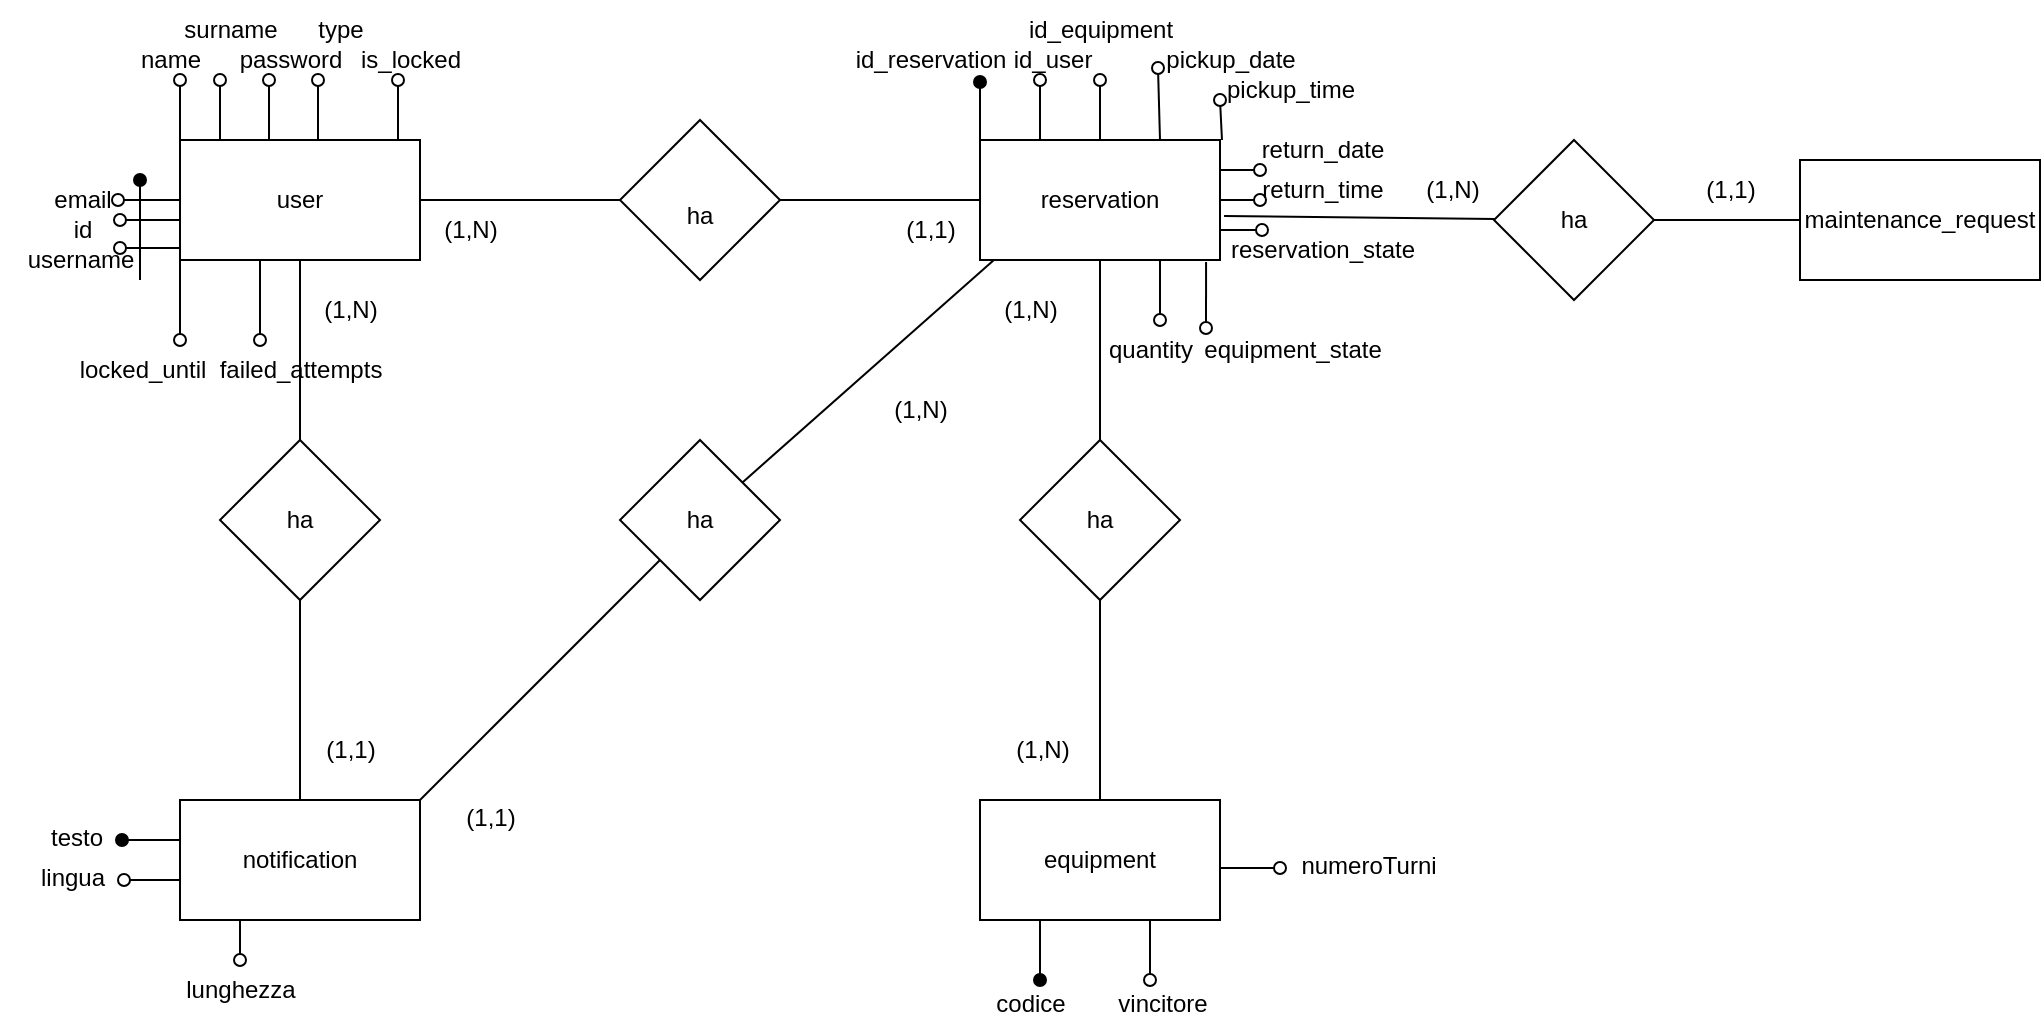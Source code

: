 <mxfile version="27.0.9">
  <diagram name="Pagina-1" id="TltjmZV0P0h195Ty2dmk">
    <mxGraphModel dx="703" dy="776" grid="1" gridSize="10" guides="1" tooltips="1" connect="1" arrows="1" fold="1" page="1" pageScale="1" pageWidth="827" pageHeight="1169" math="0" shadow="0">
      <root>
        <mxCell id="0" />
        <mxCell id="1" parent="0" />
        <mxCell id="WHjnKBYBbqA1mrNILhvw-1" value="user" style="rounded=0;whiteSpace=wrap;html=1;" parent="1" vertex="1">
          <mxGeometry x="90" y="100" width="120" height="60" as="geometry" />
        </mxCell>
        <mxCell id="WHjnKBYBbqA1mrNILhvw-2" value="&lt;div&gt;&lt;br&gt;&lt;/div&gt;&lt;div&gt;ha&lt;/div&gt;" style="rhombus;whiteSpace=wrap;html=1;" parent="1" vertex="1">
          <mxGeometry x="310" y="90" width="80" height="80" as="geometry" />
        </mxCell>
        <mxCell id="WHjnKBYBbqA1mrNILhvw-3" value="reservation" style="rounded=0;whiteSpace=wrap;html=1;" parent="1" vertex="1">
          <mxGeometry x="490" y="100" width="120" height="60" as="geometry" />
        </mxCell>
        <mxCell id="WHjnKBYBbqA1mrNILhvw-4" value="ha" style="rhombus;whiteSpace=wrap;html=1;" parent="1" vertex="1">
          <mxGeometry x="110" y="250" width="80" height="80" as="geometry" />
        </mxCell>
        <mxCell id="WHjnKBYBbqA1mrNILhvw-5" value="notification" style="rounded=0;whiteSpace=wrap;html=1;" parent="1" vertex="1">
          <mxGeometry x="90" y="430" width="120" height="60" as="geometry" />
        </mxCell>
        <mxCell id="WHjnKBYBbqA1mrNILhvw-7" value="ha" style="rhombus;whiteSpace=wrap;html=1;" parent="1" vertex="1">
          <mxGeometry x="510" y="250" width="80" height="80" as="geometry" />
        </mxCell>
        <mxCell id="WHjnKBYBbqA1mrNILhvw-9" value="equipment" style="rounded=0;whiteSpace=wrap;html=1;" parent="1" vertex="1">
          <mxGeometry x="490" y="430" width="120" height="60" as="geometry" />
        </mxCell>
        <mxCell id="WHjnKBYBbqA1mrNILhvw-10" value="" style="endArrow=none;html=1;rounded=0;exitX=1;exitY=0.5;exitDx=0;exitDy=0;" parent="1" source="WHjnKBYBbqA1mrNILhvw-1" target="WHjnKBYBbqA1mrNILhvw-2" edge="1">
          <mxGeometry width="50" height="50" relative="1" as="geometry">
            <mxPoint x="330" y="470" as="sourcePoint" />
            <mxPoint x="380" y="420" as="targetPoint" />
          </mxGeometry>
        </mxCell>
        <mxCell id="WHjnKBYBbqA1mrNILhvw-11" value="" style="endArrow=none;html=1;rounded=0;entryX=1;entryY=0.5;entryDx=0;entryDy=0;exitX=0;exitY=0.5;exitDx=0;exitDy=0;" parent="1" source="WHjnKBYBbqA1mrNILhvw-3" target="WHjnKBYBbqA1mrNILhvw-2" edge="1">
          <mxGeometry width="50" height="50" relative="1" as="geometry">
            <mxPoint x="330" y="470" as="sourcePoint" />
            <mxPoint x="380" y="420" as="targetPoint" />
          </mxGeometry>
        </mxCell>
        <mxCell id="WHjnKBYBbqA1mrNILhvw-13" value="" style="endArrow=none;html=1;rounded=0;entryX=0.5;entryY=1;entryDx=0;entryDy=0;exitX=0.5;exitY=0;exitDx=0;exitDy=0;" parent="1" source="WHjnKBYBbqA1mrNILhvw-7" target="WHjnKBYBbqA1mrNILhvw-3" edge="1">
          <mxGeometry width="50" height="50" relative="1" as="geometry">
            <mxPoint x="500" y="140" as="sourcePoint" />
            <mxPoint x="400" y="140" as="targetPoint" />
          </mxGeometry>
        </mxCell>
        <mxCell id="WHjnKBYBbqA1mrNILhvw-14" value="" style="endArrow=none;html=1;rounded=0;exitX=0.5;exitY=0;exitDx=0;exitDy=0;" parent="1" source="WHjnKBYBbqA1mrNILhvw-9" target="WHjnKBYBbqA1mrNILhvw-7" edge="1">
          <mxGeometry width="50" height="50" relative="1" as="geometry">
            <mxPoint x="510" y="150" as="sourcePoint" />
            <mxPoint x="410" y="150" as="targetPoint" />
          </mxGeometry>
        </mxCell>
        <mxCell id="WHjnKBYBbqA1mrNILhvw-17" value="" style="endArrow=none;html=1;rounded=0;exitX=0.5;exitY=0;exitDx=0;exitDy=0;" parent="1" source="WHjnKBYBbqA1mrNILhvw-5" target="WHjnKBYBbqA1mrNILhvw-4" edge="1">
          <mxGeometry width="50" height="50" relative="1" as="geometry">
            <mxPoint x="540" y="180" as="sourcePoint" />
            <mxPoint x="440" y="180" as="targetPoint" />
          </mxGeometry>
        </mxCell>
        <mxCell id="WHjnKBYBbqA1mrNILhvw-18" value="" style="endArrow=none;html=1;rounded=0;entryX=0.5;entryY=0;entryDx=0;entryDy=0;exitX=0.5;exitY=1;exitDx=0;exitDy=0;" parent="1" source="WHjnKBYBbqA1mrNILhvw-1" target="WHjnKBYBbqA1mrNILhvw-4" edge="1">
          <mxGeometry width="50" height="50" relative="1" as="geometry">
            <mxPoint x="550" y="190" as="sourcePoint" />
            <mxPoint x="450" y="190" as="targetPoint" />
          </mxGeometry>
        </mxCell>
        <mxCell id="WHjnKBYBbqA1mrNILhvw-19" value="name" style="text;html=1;align=center;verticalAlign=middle;resizable=0;points=[];autosize=1;strokeColor=none;fillColor=none;" parent="1" vertex="1">
          <mxGeometry x="60" y="45" width="50" height="30" as="geometry" />
        </mxCell>
        <mxCell id="WHjnKBYBbqA1mrNILhvw-20" value="password" style="text;html=1;align=center;verticalAlign=middle;resizable=0;points=[];autosize=1;strokeColor=none;fillColor=none;" parent="1" vertex="1">
          <mxGeometry x="110" y="45" width="70" height="30" as="geometry" />
        </mxCell>
        <mxCell id="WHjnKBYBbqA1mrNILhvw-21" value="type" style="text;html=1;align=center;verticalAlign=middle;resizable=0;points=[];autosize=1;strokeColor=none;fillColor=none;" parent="1" vertex="1">
          <mxGeometry x="145" y="30" width="50" height="30" as="geometry" />
        </mxCell>
        <mxCell id="WHjnKBYBbqA1mrNILhvw-22" value="email" style="text;html=1;align=center;verticalAlign=middle;resizable=0;points=[];autosize=1;strokeColor=none;fillColor=none;" parent="1" vertex="1">
          <mxGeometry x="16" y="115" width="50" height="30" as="geometry" />
        </mxCell>
        <mxCell id="WHjnKBYBbqA1mrNILhvw-23" value="id" style="text;html=1;align=center;verticalAlign=middle;resizable=0;points=[];autosize=1;strokeColor=none;fillColor=none;" parent="1" vertex="1">
          <mxGeometry x="26" y="130" width="30" height="30" as="geometry" />
        </mxCell>
        <mxCell id="WHjnKBYBbqA1mrNILhvw-24" value="surname" style="text;html=1;align=center;verticalAlign=middle;resizable=0;points=[];autosize=1;strokeColor=none;fillColor=none;" parent="1" vertex="1">
          <mxGeometry x="80" y="30" width="70" height="30" as="geometry" />
        </mxCell>
        <mxCell id="WHjnKBYBbqA1mrNILhvw-25" value="testo" style="text;html=1;align=center;verticalAlign=middle;resizable=0;points=[];autosize=1;strokeColor=none;fillColor=none;" parent="1" vertex="1">
          <mxGeometry x="13" y="434" width="50" height="30" as="geometry" />
        </mxCell>
        <mxCell id="WHjnKBYBbqA1mrNILhvw-27" value="lingua" style="text;html=1;align=center;verticalAlign=middle;resizable=0;points=[];autosize=1;strokeColor=none;fillColor=none;" parent="1" vertex="1">
          <mxGeometry x="6" y="454" width="60" height="30" as="geometry" />
        </mxCell>
        <mxCell id="WHjnKBYBbqA1mrNILhvw-28" value="lunghezza" style="text;html=1;align=center;verticalAlign=middle;resizable=0;points=[];autosize=1;strokeColor=none;fillColor=none;" parent="1" vertex="1">
          <mxGeometry x="80" y="510" width="80" height="30" as="geometry" />
        </mxCell>
        <mxCell id="WHjnKBYBbqA1mrNILhvw-29" value="codice" style="text;html=1;align=center;verticalAlign=middle;resizable=0;points=[];autosize=1;strokeColor=none;fillColor=none;" parent="1" vertex="1">
          <mxGeometry x="485" y="517" width="60" height="30" as="geometry" />
        </mxCell>
        <mxCell id="WHjnKBYBbqA1mrNILhvw-30" value="vincitore" style="text;html=1;align=center;verticalAlign=middle;resizable=0;points=[];autosize=1;strokeColor=none;fillColor=none;" parent="1" vertex="1">
          <mxGeometry x="546" y="517" width="70" height="30" as="geometry" />
        </mxCell>
        <mxCell id="WHjnKBYBbqA1mrNILhvw-31" value="numeroTurni" style="text;html=1;align=center;verticalAlign=middle;resizable=0;points=[];autosize=1;strokeColor=none;fillColor=none;" parent="1" vertex="1">
          <mxGeometry x="639" y="448" width="90" height="30" as="geometry" />
        </mxCell>
        <mxCell id="WHjnKBYBbqA1mrNILhvw-34" value="id_user" style="text;html=1;align=center;verticalAlign=middle;resizable=0;points=[];autosize=1;strokeColor=none;fillColor=none;" parent="1" vertex="1">
          <mxGeometry x="496" y="45" width="60" height="30" as="geometry" />
        </mxCell>
        <mxCell id="WHjnKBYBbqA1mrNILhvw-35" value="id_reservation" style="text;html=1;align=center;verticalAlign=middle;resizable=0;points=[];autosize=1;strokeColor=none;fillColor=none;" parent="1" vertex="1">
          <mxGeometry x="415" y="45" width="100" height="30" as="geometry" />
        </mxCell>
        <mxCell id="WHjnKBYBbqA1mrNILhvw-38" value="(1,N)" style="text;html=1;align=center;verticalAlign=middle;resizable=0;points=[];autosize=1;strokeColor=none;fillColor=none;" parent="1" vertex="1">
          <mxGeometry x="210" y="130" width="50" height="30" as="geometry" />
        </mxCell>
        <mxCell id="WHjnKBYBbqA1mrNILhvw-42" value="" style="endArrow=none;html=1;rounded=0;startArrow=oval;startFill=0;entryX=0.25;entryY=0;entryDx=0;entryDy=0;" parent="1" edge="1">
          <mxGeometry width="50" height="50" relative="1" as="geometry">
            <mxPoint x="110" y="70" as="sourcePoint" />
            <mxPoint x="110" y="100" as="targetPoint" />
          </mxGeometry>
        </mxCell>
        <mxCell id="WHjnKBYBbqA1mrNILhvw-44" value="" style="endArrow=none;html=1;rounded=0;startArrow=oval;startFill=0;" parent="1" edge="1">
          <mxGeometry width="50" height="50" relative="1" as="geometry">
            <mxPoint x="134.5" y="70" as="sourcePoint" />
            <mxPoint x="134.5" y="100" as="targetPoint" />
          </mxGeometry>
        </mxCell>
        <mxCell id="WHjnKBYBbqA1mrNILhvw-45" value="" style="endArrow=none;html=1;rounded=0;startArrow=oval;startFill=0;entryX=0.25;entryY=0;entryDx=0;entryDy=0;" parent="1" edge="1">
          <mxGeometry width="50" height="50" relative="1" as="geometry">
            <mxPoint x="159" y="70" as="sourcePoint" />
            <mxPoint x="159" y="100" as="targetPoint" />
          </mxGeometry>
        </mxCell>
        <mxCell id="WHjnKBYBbqA1mrNILhvw-47" value="" style="endArrow=none;html=1;rounded=0;startArrow=oval;startFill=0;entryX=0.25;entryY=0;entryDx=0;entryDy=0;" parent="1" edge="1">
          <mxGeometry width="50" height="50" relative="1" as="geometry">
            <mxPoint x="90" y="70" as="sourcePoint" />
            <mxPoint x="90" y="100" as="targetPoint" />
          </mxGeometry>
        </mxCell>
        <mxCell id="WHjnKBYBbqA1mrNILhvw-48" value="" style="endArrow=none;html=1;rounded=0;startArrow=oval;startFill=0;entryX=0;entryY=0.5;entryDx=0;entryDy=0;" parent="1" target="WHjnKBYBbqA1mrNILhvw-1" edge="1">
          <mxGeometry width="50" height="50" relative="1" as="geometry">
            <mxPoint x="59" y="130" as="sourcePoint" />
            <mxPoint x="160" y="140" as="targetPoint" />
          </mxGeometry>
        </mxCell>
        <mxCell id="WHjnKBYBbqA1mrNILhvw-50" value="" style="endArrow=none;html=1;rounded=0;startArrow=oval;startFill=1;" parent="1" edge="1">
          <mxGeometry width="50" height="50" relative="1" as="geometry">
            <mxPoint x="61" y="450" as="sourcePoint" />
            <mxPoint x="90" y="450" as="targetPoint" />
          </mxGeometry>
        </mxCell>
        <mxCell id="WHjnKBYBbqA1mrNILhvw-51" value="" style="endArrow=none;html=1;rounded=0;startArrow=oval;startFill=0;" parent="1" edge="1">
          <mxGeometry width="50" height="50" relative="1" as="geometry">
            <mxPoint x="62" y="470" as="sourcePoint" />
            <mxPoint x="90" y="470" as="targetPoint" />
          </mxGeometry>
        </mxCell>
        <mxCell id="WHjnKBYBbqA1mrNILhvw-53" value="" style="endArrow=none;html=1;rounded=0;startArrow=oval;startFill=0;entryX=0.25;entryY=1;entryDx=0;entryDy=0;" parent="1" target="WHjnKBYBbqA1mrNILhvw-5" edge="1">
          <mxGeometry width="50" height="50" relative="1" as="geometry">
            <mxPoint x="120" y="510" as="sourcePoint" />
            <mxPoint x="100" y="460" as="targetPoint" />
          </mxGeometry>
        </mxCell>
        <mxCell id="WHjnKBYBbqA1mrNILhvw-54" value="" style="endArrow=none;html=1;rounded=0;startArrow=oval;startFill=1;entryX=0.113;entryY=1;entryDx=0;entryDy=0;entryPerimeter=0;" parent="1" edge="1">
          <mxGeometry width="50" height="50" relative="1" as="geometry">
            <mxPoint x="520" y="520" as="sourcePoint" />
            <mxPoint x="520" y="490" as="targetPoint" />
          </mxGeometry>
        </mxCell>
        <mxCell id="WHjnKBYBbqA1mrNILhvw-56" value="" style="endArrow=none;html=1;rounded=0;startArrow=oval;startFill=0;entryX=0.113;entryY=1;entryDx=0;entryDy=0;entryPerimeter=0;" parent="1" edge="1">
          <mxGeometry width="50" height="50" relative="1" as="geometry">
            <mxPoint x="575" y="520" as="sourcePoint" />
            <mxPoint x="575" y="490" as="targetPoint" />
          </mxGeometry>
        </mxCell>
        <mxCell id="WHjnKBYBbqA1mrNILhvw-58" value="" style="endArrow=none;html=1;rounded=0;startArrow=oval;startFill=0;entryX=1;entryY=0.75;entryDx=0;entryDy=0;" parent="1" edge="1">
          <mxGeometry width="50" height="50" relative="1" as="geometry">
            <mxPoint x="640" y="464" as="sourcePoint" />
            <mxPoint x="610" y="464" as="targetPoint" />
          </mxGeometry>
        </mxCell>
        <mxCell id="WHjnKBYBbqA1mrNILhvw-59" value="" style="endArrow=none;html=1;rounded=0;startArrow=oval;startFill=0;entryX=0.25;entryY=0;entryDx=0;entryDy=0;" parent="1" target="WHjnKBYBbqA1mrNILhvw-3" edge="1">
          <mxGeometry width="50" height="50" relative="1" as="geometry">
            <mxPoint x="520" y="70" as="sourcePoint" />
            <mxPoint x="510" y="97" as="targetPoint" />
          </mxGeometry>
        </mxCell>
        <mxCell id="WHjnKBYBbqA1mrNILhvw-60" value="" style="endArrow=none;html=1;rounded=0;startArrow=oval;startFill=1;entryX=0;entryY=0;entryDx=0;entryDy=0;" parent="1" target="WHjnKBYBbqA1mrNILhvw-3" edge="1">
          <mxGeometry width="50" height="50" relative="1" as="geometry">
            <mxPoint x="490" y="71" as="sourcePoint" />
            <mxPoint x="520" y="107" as="targetPoint" />
          </mxGeometry>
        </mxCell>
        <mxCell id="WHjnKBYBbqA1mrNILhvw-61" value="(1,N)" style="text;html=1;align=center;verticalAlign=middle;resizable=0;points=[];autosize=1;strokeColor=none;fillColor=none;" parent="1" vertex="1">
          <mxGeometry x="150" y="170" width="50" height="30" as="geometry" />
        </mxCell>
        <mxCell id="WHjnKBYBbqA1mrNILhvw-62" value="(1,1)" style="text;html=1;align=center;verticalAlign=middle;resizable=0;points=[];autosize=1;strokeColor=none;fillColor=none;" parent="1" vertex="1">
          <mxGeometry x="150" y="390" width="50" height="30" as="geometry" />
        </mxCell>
        <mxCell id="WHjnKBYBbqA1mrNILhvw-63" value="(1,1)" style="text;html=1;align=center;verticalAlign=middle;resizable=0;points=[];autosize=1;strokeColor=none;fillColor=none;" parent="1" vertex="1">
          <mxGeometry x="220" y="424" width="50" height="30" as="geometry" />
        </mxCell>
        <mxCell id="WHjnKBYBbqA1mrNILhvw-64" value="(1,N)" style="text;html=1;align=center;verticalAlign=middle;resizable=0;points=[];autosize=1;strokeColor=none;fillColor=none;" parent="1" vertex="1">
          <mxGeometry x="435" y="220" width="50" height="30" as="geometry" />
        </mxCell>
        <mxCell id="WHjnKBYBbqA1mrNILhvw-65" value="(1,N)" style="text;html=1;align=center;verticalAlign=middle;resizable=0;points=[];autosize=1;strokeColor=none;fillColor=none;" parent="1" vertex="1">
          <mxGeometry x="496" y="390" width="50" height="30" as="geometry" />
        </mxCell>
        <mxCell id="WHjnKBYBbqA1mrNILhvw-66" value="(1,N)" style="text;html=1;align=center;verticalAlign=middle;resizable=0;points=[];autosize=1;strokeColor=none;fillColor=none;" parent="1" vertex="1">
          <mxGeometry x="490" y="170" width="50" height="30" as="geometry" />
        </mxCell>
        <mxCell id="WHjnKBYBbqA1mrNILhvw-67" value="(1,1)" style="text;html=1;align=center;verticalAlign=middle;resizable=0;points=[];autosize=1;strokeColor=none;fillColor=none;" parent="1" vertex="1">
          <mxGeometry x="440" y="130" width="50" height="30" as="geometry" />
        </mxCell>
        <mxCell id="1qS0rp3dLjDuqcDLthTR-2" value="maintenance_request" style="rounded=0;whiteSpace=wrap;html=1;" vertex="1" parent="1">
          <mxGeometry x="900" y="110" width="120" height="60" as="geometry" />
        </mxCell>
        <mxCell id="1qS0rp3dLjDuqcDLthTR-3" value="ha" style="rhombus;whiteSpace=wrap;html=1;" vertex="1" parent="1">
          <mxGeometry x="310" y="250" width="80" height="80" as="geometry" />
        </mxCell>
        <mxCell id="1qS0rp3dLjDuqcDLthTR-4" value="" style="endArrow=none;html=1;rounded=0;exitX=1;exitY=0;exitDx=0;exitDy=0;entryX=0;entryY=1;entryDx=0;entryDy=0;" edge="1" parent="1" source="WHjnKBYBbqA1mrNILhvw-5" target="1qS0rp3dLjDuqcDLthTR-3">
          <mxGeometry width="50" height="50" relative="1" as="geometry">
            <mxPoint x="290" y="470" as="sourcePoint" />
            <mxPoint x="290" y="370" as="targetPoint" />
          </mxGeometry>
        </mxCell>
        <mxCell id="1qS0rp3dLjDuqcDLthTR-5" value="" style="endArrow=none;html=1;rounded=0;entryX=0.058;entryY=1;entryDx=0;entryDy=0;entryPerimeter=0;" edge="1" parent="1" source="1qS0rp3dLjDuqcDLthTR-3" target="WHjnKBYBbqA1mrNILhvw-3">
          <mxGeometry width="50" height="50" relative="1" as="geometry">
            <mxPoint x="390" y="440" as="sourcePoint" />
            <mxPoint x="390" y="340" as="targetPoint" />
          </mxGeometry>
        </mxCell>
        <mxCell id="1qS0rp3dLjDuqcDLthTR-6" value="" style="endArrow=none;html=1;rounded=0;startArrow=oval;startFill=0;entryX=0;entryY=0.25;entryDx=0;entryDy=0;" edge="1" parent="1">
          <mxGeometry width="50" height="50" relative="1" as="geometry">
            <mxPoint x="60" y="154" as="sourcePoint" />
            <mxPoint x="90" y="154" as="targetPoint" />
          </mxGeometry>
        </mxCell>
        <mxCell id="1qS0rp3dLjDuqcDLthTR-7" value="" style="endArrow=none;html=1;rounded=0;startArrow=oval;startFill=1;" edge="1" parent="1">
          <mxGeometry width="50" height="50" relative="1" as="geometry">
            <mxPoint x="70" y="120" as="sourcePoint" />
            <mxPoint x="70" y="170" as="targetPoint" />
          </mxGeometry>
        </mxCell>
        <mxCell id="1qS0rp3dLjDuqcDLthTR-9" value="" style="endArrow=none;html=1;rounded=0;startArrow=oval;startFill=0;entryX=0;entryY=0.25;entryDx=0;entryDy=0;" edge="1" parent="1">
          <mxGeometry width="50" height="50" relative="1" as="geometry">
            <mxPoint x="60" y="140" as="sourcePoint" />
            <mxPoint x="90" y="140" as="targetPoint" />
          </mxGeometry>
        </mxCell>
        <mxCell id="1qS0rp3dLjDuqcDLthTR-10" value="username" style="text;html=1;align=center;verticalAlign=middle;resizable=0;points=[];autosize=1;strokeColor=none;fillColor=none;" vertex="1" parent="1">
          <mxGeometry y="145" width="80" height="30" as="geometry" />
        </mxCell>
        <mxCell id="1qS0rp3dLjDuqcDLthTR-12" value="" style="endArrow=none;html=1;rounded=0;startArrow=oval;startFill=0;entryX=0.25;entryY=0;entryDx=0;entryDy=0;" edge="1" parent="1">
          <mxGeometry width="50" height="50" relative="1" as="geometry">
            <mxPoint x="199" y="70" as="sourcePoint" />
            <mxPoint x="199" y="100" as="targetPoint" />
          </mxGeometry>
        </mxCell>
        <mxCell id="1qS0rp3dLjDuqcDLthTR-13" value="is_locked" style="text;html=1;align=center;verticalAlign=middle;resizable=0;points=[];autosize=1;strokeColor=none;fillColor=none;" vertex="1" parent="1">
          <mxGeometry x="170" y="45" width="70" height="30" as="geometry" />
        </mxCell>
        <mxCell id="1qS0rp3dLjDuqcDLthTR-14" value="" style="endArrow=none;html=1;rounded=0;startArrow=oval;startFill=0;" edge="1" parent="1">
          <mxGeometry width="50" height="50" relative="1" as="geometry">
            <mxPoint x="90" y="200" as="sourcePoint" />
            <mxPoint x="90" y="160" as="targetPoint" />
          </mxGeometry>
        </mxCell>
        <mxCell id="1qS0rp3dLjDuqcDLthTR-15" value="locked_until" style="text;html=1;align=center;verticalAlign=middle;resizable=0;points=[];autosize=1;strokeColor=none;fillColor=none;" vertex="1" parent="1">
          <mxGeometry x="26" y="200" width="90" height="30" as="geometry" />
        </mxCell>
        <mxCell id="1qS0rp3dLjDuqcDLthTR-18" value="" style="endArrow=none;html=1;rounded=0;startArrow=oval;startFill=0;" edge="1" parent="1">
          <mxGeometry width="50" height="50" relative="1" as="geometry">
            <mxPoint x="130" y="200" as="sourcePoint" />
            <mxPoint x="130" y="160" as="targetPoint" />
          </mxGeometry>
        </mxCell>
        <mxCell id="1qS0rp3dLjDuqcDLthTR-19" value="failed_attempts" style="text;html=1;align=center;verticalAlign=middle;resizable=0;points=[];autosize=1;strokeColor=none;fillColor=none;" vertex="1" parent="1">
          <mxGeometry x="100" y="200" width="100" height="30" as="geometry" />
        </mxCell>
        <mxCell id="1qS0rp3dLjDuqcDLthTR-20" value="" style="endArrow=none;html=1;rounded=0;startArrow=oval;startFill=0;entryX=0.5;entryY=0;entryDx=0;entryDy=0;" edge="1" parent="1" target="WHjnKBYBbqA1mrNILhvw-3">
          <mxGeometry width="50" height="50" relative="1" as="geometry">
            <mxPoint x="550" y="70" as="sourcePoint" />
            <mxPoint x="580" y="110" as="targetPoint" />
          </mxGeometry>
        </mxCell>
        <mxCell id="1qS0rp3dLjDuqcDLthTR-21" value="id_equipment" style="text;html=1;align=center;verticalAlign=middle;resizable=0;points=[];autosize=1;strokeColor=none;fillColor=none;" vertex="1" parent="1">
          <mxGeometry x="500" y="30" width="100" height="30" as="geometry" />
        </mxCell>
        <mxCell id="1qS0rp3dLjDuqcDLthTR-22" value="" style="endArrow=none;html=1;rounded=0;startArrow=oval;startFill=0;entryX=0.75;entryY=0;entryDx=0;entryDy=0;exitX=0.79;exitY=1.133;exitDx=0;exitDy=0;exitPerimeter=0;" edge="1" parent="1" source="1qS0rp3dLjDuqcDLthTR-21" target="WHjnKBYBbqA1mrNILhvw-3">
          <mxGeometry width="50" height="50" relative="1" as="geometry">
            <mxPoint x="640" y="70" as="sourcePoint" />
            <mxPoint x="640" y="100" as="targetPoint" />
          </mxGeometry>
        </mxCell>
        <mxCell id="1qS0rp3dLjDuqcDLthTR-23" value="pickup_date" style="text;html=1;align=center;verticalAlign=middle;resizable=0;points=[];autosize=1;strokeColor=none;fillColor=none;" vertex="1" parent="1">
          <mxGeometry x="570" y="45" width="90" height="30" as="geometry" />
        </mxCell>
        <mxCell id="1qS0rp3dLjDuqcDLthTR-24" value="" style="endArrow=none;html=1;rounded=0;startArrow=oval;startFill=0;" edge="1" parent="1">
          <mxGeometry width="50" height="50" relative="1" as="geometry">
            <mxPoint x="610" y="80" as="sourcePoint" />
            <mxPoint x="611" y="100" as="targetPoint" />
          </mxGeometry>
        </mxCell>
        <mxCell id="1qS0rp3dLjDuqcDLthTR-25" value="pickup_time" style="text;html=1;align=center;verticalAlign=middle;resizable=0;points=[];autosize=1;strokeColor=none;fillColor=none;" vertex="1" parent="1">
          <mxGeometry x="600" y="60" width="90" height="30" as="geometry" />
        </mxCell>
        <mxCell id="1qS0rp3dLjDuqcDLthTR-26" value="" style="endArrow=none;html=1;rounded=0;startArrow=oval;startFill=0;entryX=1;entryY=0.25;entryDx=0;entryDy=0;" edge="1" parent="1" target="WHjnKBYBbqA1mrNILhvw-3">
          <mxGeometry width="50" height="50" relative="1" as="geometry">
            <mxPoint x="630" y="115" as="sourcePoint" />
            <mxPoint x="621" y="156" as="targetPoint" />
          </mxGeometry>
        </mxCell>
        <mxCell id="1qS0rp3dLjDuqcDLthTR-27" value="return_date" style="text;html=1;align=center;verticalAlign=middle;resizable=0;points=[];autosize=1;strokeColor=none;fillColor=none;" vertex="1" parent="1">
          <mxGeometry x="621" y="90" width="80" height="30" as="geometry" />
        </mxCell>
        <mxCell id="1qS0rp3dLjDuqcDLthTR-28" value="" style="endArrow=none;html=1;rounded=0;startArrow=oval;startFill=0;entryX=1;entryY=0.5;entryDx=0;entryDy=0;" edge="1" parent="1" target="WHjnKBYBbqA1mrNILhvw-3">
          <mxGeometry width="50" height="50" relative="1" as="geometry">
            <mxPoint x="630" y="130" as="sourcePoint" />
            <mxPoint x="640" y="160" as="targetPoint" />
          </mxGeometry>
        </mxCell>
        <mxCell id="1qS0rp3dLjDuqcDLthTR-29" value="return_time" style="text;html=1;align=center;verticalAlign=middle;resizable=0;points=[];autosize=1;strokeColor=none;fillColor=none;" vertex="1" parent="1">
          <mxGeometry x="621" y="110" width="80" height="30" as="geometry" />
        </mxCell>
        <mxCell id="1qS0rp3dLjDuqcDLthTR-30" value="" style="endArrow=none;html=1;rounded=0;startArrow=oval;startFill=0;entryX=1;entryY=0.75;entryDx=0;entryDy=0;exitX=0.125;exitY=1.167;exitDx=0;exitDy=0;exitPerimeter=0;" edge="1" parent="1" source="1qS0rp3dLjDuqcDLthTR-29" target="WHjnKBYBbqA1mrNILhvw-3">
          <mxGeometry width="50" height="50" relative="1" as="geometry">
            <mxPoint x="610" y="220" as="sourcePoint" />
            <mxPoint x="590" y="220" as="targetPoint" />
          </mxGeometry>
        </mxCell>
        <mxCell id="1qS0rp3dLjDuqcDLthTR-31" value="reservation_state" style="text;html=1;align=center;verticalAlign=middle;resizable=0;points=[];autosize=1;strokeColor=none;fillColor=none;" vertex="1" parent="1">
          <mxGeometry x="601" y="140" width="120" height="30" as="geometry" />
        </mxCell>
        <mxCell id="1qS0rp3dLjDuqcDLthTR-32" value="" style="endArrow=none;html=1;rounded=0;startArrow=oval;startFill=0;entryX=0.75;entryY=1;entryDx=0;entryDy=0;" edge="1" parent="1" target="WHjnKBYBbqA1mrNILhvw-3">
          <mxGeometry width="50" height="50" relative="1" as="geometry">
            <mxPoint x="580" y="190" as="sourcePoint" />
            <mxPoint x="500" y="250" as="targetPoint" />
          </mxGeometry>
        </mxCell>
        <mxCell id="1qS0rp3dLjDuqcDLthTR-33" value="quantity" style="text;html=1;align=center;verticalAlign=middle;resizable=0;points=[];autosize=1;strokeColor=none;fillColor=none;" vertex="1" parent="1">
          <mxGeometry x="540" y="190" width="70" height="30" as="geometry" />
        </mxCell>
        <mxCell id="1qS0rp3dLjDuqcDLthTR-36" value="" style="endArrow=none;html=1;rounded=0;startArrow=oval;startFill=0;entryX=0.017;entryY=0.7;entryDx=0;entryDy=0;entryPerimeter=0;exitX=0.9;exitY=0.133;exitDx=0;exitDy=0;exitPerimeter=0;" edge="1" parent="1" source="1qS0rp3dLjDuqcDLthTR-33" target="1qS0rp3dLjDuqcDLthTR-31">
          <mxGeometry width="50" height="50" relative="1" as="geometry">
            <mxPoint x="630" y="230" as="sourcePoint" />
            <mxPoint x="630" y="200" as="targetPoint" />
          </mxGeometry>
        </mxCell>
        <mxCell id="1qS0rp3dLjDuqcDLthTR-37" value="equipment_state" style="text;html=1;align=center;verticalAlign=middle;resizable=0;points=[];autosize=1;strokeColor=none;fillColor=none;" vertex="1" parent="1">
          <mxGeometry x="591" y="190" width="110" height="30" as="geometry" />
        </mxCell>
        <mxCell id="1qS0rp3dLjDuqcDLthTR-38" value="" style="endArrow=none;html=1;rounded=0;entryX=0.092;entryY=-0.067;entryDx=0;entryDy=0;entryPerimeter=0;" edge="1" parent="1" source="1qS0rp3dLjDuqcDLthTR-39" target="1qS0rp3dLjDuqcDLthTR-31">
          <mxGeometry width="50" height="50" relative="1" as="geometry">
            <mxPoint x="670" y="391" as="sourcePoint" />
            <mxPoint x="610" y="160" as="targetPoint" />
          </mxGeometry>
        </mxCell>
        <mxCell id="1qS0rp3dLjDuqcDLthTR-40" value="" style="endArrow=none;html=1;rounded=0;" edge="1" parent="1" source="1qS0rp3dLjDuqcDLthTR-2" target="1qS0rp3dLjDuqcDLthTR-39">
          <mxGeometry width="50" height="50" relative="1" as="geometry">
            <mxPoint x="870" y="140" as="sourcePoint" />
            <mxPoint x="612" y="138" as="targetPoint" />
          </mxGeometry>
        </mxCell>
        <mxCell id="1qS0rp3dLjDuqcDLthTR-39" value="ha" style="rhombus;whiteSpace=wrap;html=1;" vertex="1" parent="1">
          <mxGeometry x="747" y="100" width="80" height="80" as="geometry" />
        </mxCell>
        <mxCell id="1qS0rp3dLjDuqcDLthTR-41" value="(1,N)" style="text;html=1;align=center;verticalAlign=middle;resizable=0;points=[];autosize=1;strokeColor=none;fillColor=none;" vertex="1" parent="1">
          <mxGeometry x="701" y="110" width="50" height="30" as="geometry" />
        </mxCell>
        <mxCell id="1qS0rp3dLjDuqcDLthTR-42" value="(1,1)" style="text;html=1;align=center;verticalAlign=middle;resizable=0;points=[];autosize=1;strokeColor=none;fillColor=none;" vertex="1" parent="1">
          <mxGeometry x="840" y="110" width="50" height="30" as="geometry" />
        </mxCell>
      </root>
    </mxGraphModel>
  </diagram>
</mxfile>
